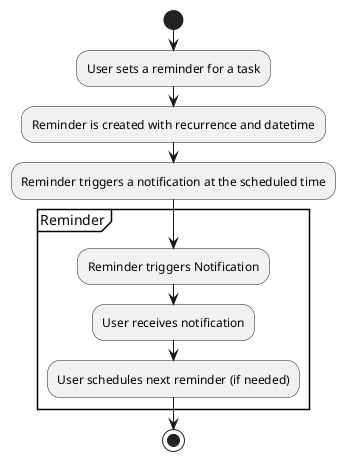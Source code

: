 @startuml
start

:User sets a reminder for a task;
:Reminder is created with recurrence and datetime;
:Reminder triggers a notification at the scheduled time;

partition Reminder {
    :Reminder triggers Notification;
    :User receives notification;
    :User schedules next reminder (if needed);
}

stop
@enduml